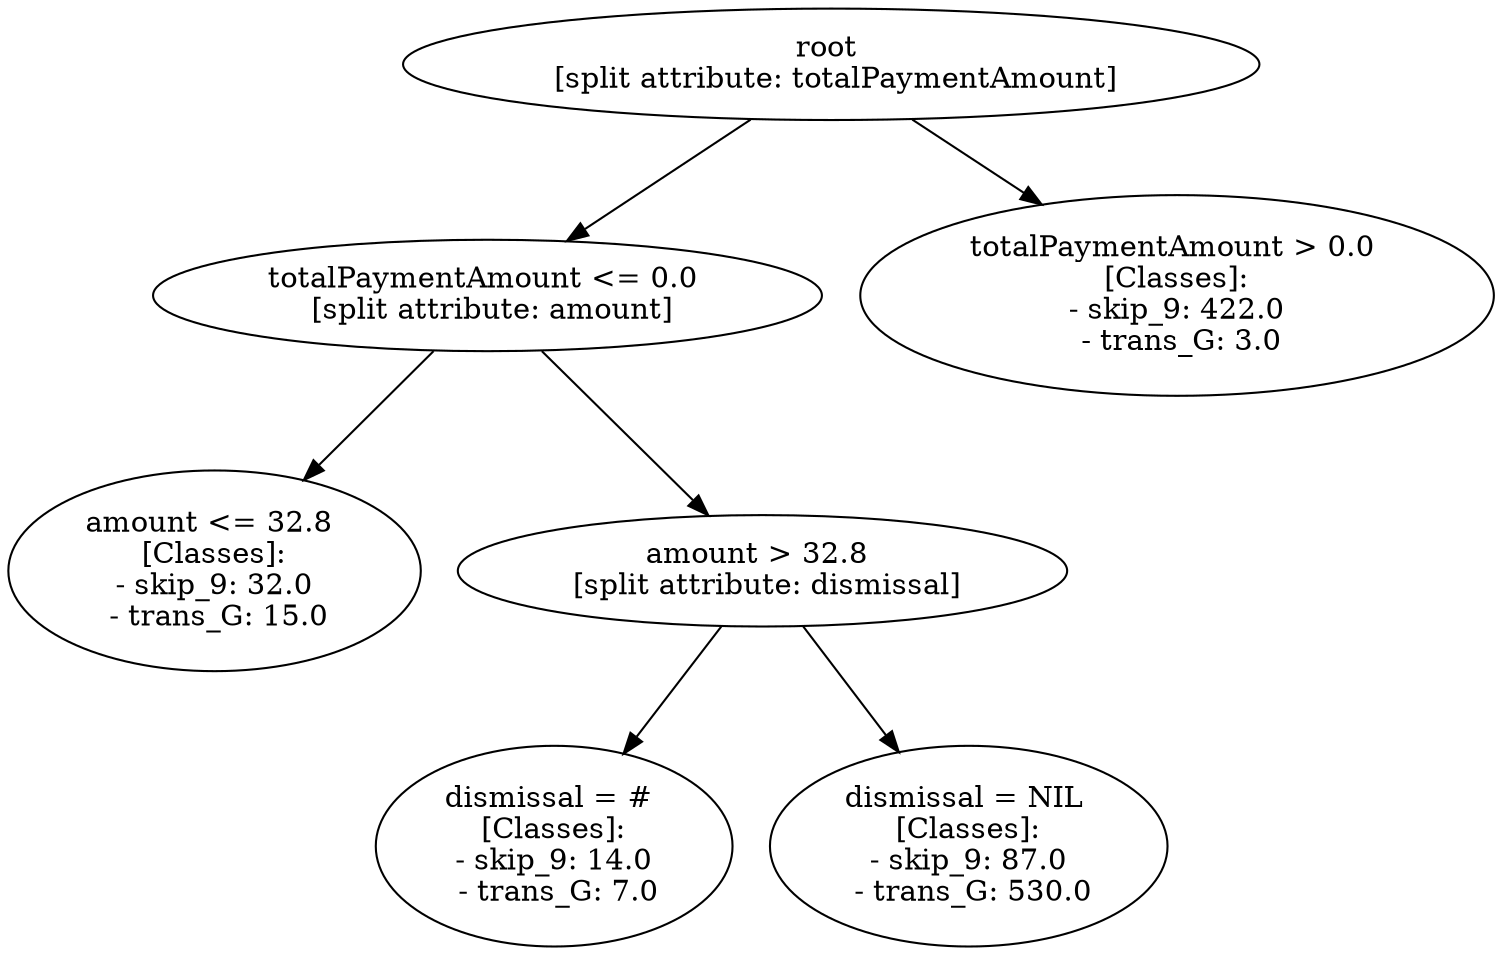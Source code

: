 // Road_Traffic_Fine_Management_Process-p_13-10
digraph "Road_Traffic_Fine_Management_Process-p_13-10" {
	"46ee7dfb-7368-4b0c-8f64-1af6578c2fbf" [label="root 
 [split attribute: totalPaymentAmount]"]
	"2d9d7f5e-ba8d-4851-b5fc-920264926ef7" [label="totalPaymentAmount <= 0.0 
 [split attribute: amount]"]
	"46ee7dfb-7368-4b0c-8f64-1af6578c2fbf" -> "2d9d7f5e-ba8d-4851-b5fc-920264926ef7"
	"7eb61e61-da12-4e4d-9c23-d52e517a50ff" [label="amount <= 32.8 
 [Classes]: 
 - skip_9: 32.0 
 - trans_G: 15.0"]
	"2d9d7f5e-ba8d-4851-b5fc-920264926ef7" -> "7eb61e61-da12-4e4d-9c23-d52e517a50ff"
	"8693344b-6f2a-4b1b-967f-4616ebcff9cc" [label="amount > 32.8 
 [split attribute: dismissal]"]
	"2d9d7f5e-ba8d-4851-b5fc-920264926ef7" -> "8693344b-6f2a-4b1b-967f-4616ebcff9cc"
	"69cdabf0-b3bb-4e09-a615-6e3470c9e40a" [label="dismissal = # 
 [Classes]: 
 - skip_9: 14.0 
 - trans_G: 7.0"]
	"8693344b-6f2a-4b1b-967f-4616ebcff9cc" -> "69cdabf0-b3bb-4e09-a615-6e3470c9e40a"
	"edc1913f-3119-474c-b48c-3715e4f6e51f" [label="dismissal = NIL 
 [Classes]: 
 - skip_9: 87.0 
 - trans_G: 530.0"]
	"8693344b-6f2a-4b1b-967f-4616ebcff9cc" -> "edc1913f-3119-474c-b48c-3715e4f6e51f"
	"66388cf0-e624-4bf7-9a86-b4f61bbaf04c" [label="totalPaymentAmount > 0.0 
 [Classes]: 
 - skip_9: 422.0 
 - trans_G: 3.0"]
	"46ee7dfb-7368-4b0c-8f64-1af6578c2fbf" -> "66388cf0-e624-4bf7-9a86-b4f61bbaf04c"
}
